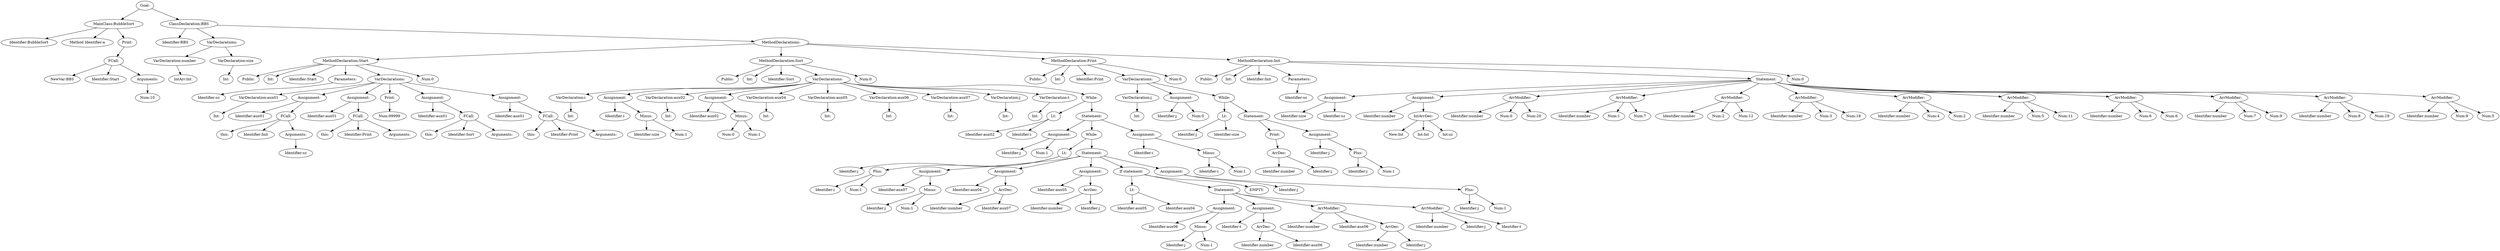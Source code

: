 digraph {
n0 [label="Goal:"];
n1 [label="MainClass:BubbleSort"];
n2 [label="Identifier:BubbleSort"];
n1 -> n2
n3 [label="Method Identifier:a"];
n1 -> n3
n4 [label="Print:"];
n5 [label="FCall:"];
n6 [label="NewVar:BBS"];
n5 -> n6
n7 [label="Identifier:Start"];
n5 -> n7
n8 [label="Arguments:"];
n9 [label="Num:10"];
n8 -> n9
n5 -> n8
n4 -> n5
n1 -> n4
n0 -> n1
n10 [label="ClassDeclaration:BBS"];
n11 [label="Identifier:BBS"];
n10 -> n11
n12 [label="VarDeclarations:"];
n13 [label="VarDeclaration:number"];
n14 [label="IntArr:Int"];
n13 -> n14
n12 -> n13
n15 [label="VarDeclaration:size"];
n16 [label="Int:"];
n15 -> n16
n12 -> n15
n10 -> n12
n17 [label="MethodDeclarations:"];
n18 [label="MethodDeclaration:Start"];
n19 [label="Public:"];
n18 -> n19
n20 [label="Int:"];
n18 -> n20
n21 [label="Identifier:Start"];
n18 -> n21
n22 [label="Parameters:"];
n23 [label="Identifier:sz"];
n22 -> n23
n18 -> n22
n24 [label="VarDeclarations:"];
n25 [label="VarDeclaration:aux01"];
n26 [label="Int:"];
n25 -> n26
n24 -> n25
n27 [label="Assignment:"];
n28 [label="Identifier:aux01"];
n27 -> n28
n29 [label="FCall:"];
n30 [label="this:"];
n29 -> n30
n31 [label="Identifier:Init"];
n29 -> n31
n32 [label="Arguments:"];
n33 [label="Identifier:sz"];
n32 -> n33
n29 -> n32
n27 -> n29
n24 -> n27
n34 [label="Assignment:"];
n35 [label="Identifier:aux01"];
n34 -> n35
n36 [label="FCall:"];
n37 [label="this:"];
n36 -> n37
n38 [label="Identifier:Print"];
n36 -> n38
n39 [label="Arguments:"];
n36 -> n39
n34 -> n36
n24 -> n34
n40 [label="Print:"];
n41 [label="Num:99999"];
n40 -> n41
n24 -> n40
n42 [label="Assignment:"];
n43 [label="Identifier:aux01"];
n42 -> n43
n44 [label="FCall:"];
n45 [label="this:"];
n44 -> n45
n46 [label="Identifier:Sort"];
n44 -> n46
n47 [label="Arguments:"];
n44 -> n47
n42 -> n44
n24 -> n42
n48 [label="Assignment:"];
n49 [label="Identifier:aux01"];
n48 -> n49
n50 [label="FCall:"];
n51 [label="this:"];
n50 -> n51
n52 [label="Identifier:Print"];
n50 -> n52
n53 [label="Arguments:"];
n50 -> n53
n48 -> n50
n24 -> n48
n18 -> n24
n54 [label="Num:0"];
n18 -> n54
n17 -> n18
n55 [label="MethodDeclaration:Sort"];
n56 [label="Public:"];
n55 -> n56
n57 [label="Int:"];
n55 -> n57
n58 [label="Identifier:Sort"];
n55 -> n58
n59 [label="VarDeclarations:"];
n60 [label="VarDeclaration:i"];
n61 [label="Int:"];
n60 -> n61
n59 -> n60
n62 [label="Assignment:"];
n63 [label="Identifier:i"];
n62 -> n63
n64 [label="Minus:"];
n65 [label="Identifier:size"];
n64 -> n65
n66 [label="Num:1"];
n64 -> n66
n62 -> n64
n59 -> n62
n67 [label="VarDeclaration:aux02"];
n68 [label="Int:"];
n67 -> n68
n59 -> n67
n69 [label="Assignment:"];
n70 [label="Identifier:aux02"];
n69 -> n70
n71 [label="Minus:"];
n72 [label="Num:0"];
n71 -> n72
n73 [label="Num:1"];
n71 -> n73
n69 -> n71
n59 -> n69
n74 [label="VarDeclaration:aux04"];
n75 [label="Int:"];
n74 -> n75
n59 -> n74
n76 [label="VarDeclaration:aux05"];
n77 [label="Int:"];
n76 -> n77
n59 -> n76
n78 [label="VarDeclaration:aux06"];
n79 [label="Int:"];
n78 -> n79
n59 -> n78
n80 [label="VarDeclaration:aux07"];
n81 [label="Int:"];
n80 -> n81
n59 -> n80
n82 [label="VarDeclaration:j"];
n83 [label="Int:"];
n82 -> n83
n59 -> n82
n84 [label="VarDeclaration:t"];
n85 [label="Int:"];
n84 -> n85
n59 -> n84
n86 [label="While:"];
n87 [label="Lt:"];
n88 [label="Identifier:aux02"];
n87 -> n88
n89 [label="Identifier:i"];
n87 -> n89
n86 -> n87
n90 [label="Statement:"];
n91 [label="Assignment:"];
n92 [label="Identifier:j"];
n91 -> n92
n93 [label="Num:1"];
n91 -> n93
n90 -> n91
n94 [label="While:"];
n95 [label="Lt:"];
n96 [label="Identifier:j"];
n95 -> n96
n97 [label="Plus:"];
n98 [label="Identifier:i"];
n97 -> n98
n99 [label="Num:1"];
n97 -> n99
n95 -> n97
n94 -> n95
n100 [label="Statement:"];
n101 [label="Assignment:"];
n102 [label="Identifier:aux07"];
n101 -> n102
n103 [label="Minus:"];
n104 [label="Identifier:j"];
n103 -> n104
n105 [label="Num:1"];
n103 -> n105
n101 -> n103
n100 -> n101
n106 [label="Assignment:"];
n107 [label="Identifier:aux04"];
n106 -> n107
n108 [label="ArrDec:"];
n109 [label="Identifier:number"];
n108 -> n109
n110 [label="Identifier:aux07"];
n108 -> n110
n106 -> n108
n100 -> n106
n111 [label="Assignment:"];
n112 [label="Identifier:aux05"];
n111 -> n112
n113 [label="ArrDec:"];
n114 [label="Identifier:number"];
n113 -> n114
n115 [label="Identifier:j"];
n113 -> n115
n111 -> n113
n100 -> n111
n116 [label="If statement:"];
n117 [label="Lt:"];
n118 [label="Identifier:aux05"];
n117 -> n118
n119 [label="Identifier:aux04"];
n117 -> n119
n116 -> n117
n120 [label="Statement:"];
n121 [label="Assignment:"];
n122 [label="Identifier:aux06"];
n121 -> n122
n123 [label="Minus:"];
n124 [label="Identifier:j"];
n123 -> n124
n125 [label="Num:1"];
n123 -> n125
n121 -> n123
n120 -> n121
n126 [label="Assignment:"];
n127 [label="Identifier:t"];
n126 -> n127
n128 [label="ArrDec:"];
n129 [label="Identifier:number"];
n128 -> n129
n130 [label="Identifier:aux06"];
n128 -> n130
n126 -> n128
n120 -> n126
n131 [label="ArrModifier:"];
n132 [label="Identifier:number"];
n131 -> n132
n133 [label="Identifier:aux06"];
n131 -> n133
n134 [label="ArrDec:"];
n135 [label="Identifier:number"];
n134 -> n135
n136 [label="Identifier:j"];
n134 -> n136
n131 -> n134
n120 -> n131
n137 [label="ArrModifier:"];
n138 [label="Identifier:number"];
n137 -> n138
n139 [label="Identifier:j"];
n137 -> n139
n140 [label="Identifier:t"];
n137 -> n140
n120 -> n137
n116 -> n120
n141 [label="EMPTY:"];
n116 -> n141
n100 -> n116
n142 [label="Assignment:"];
n143 [label="Identifier:j"];
n142 -> n143
n144 [label="Plus:"];
n145 [label="Identifier:j"];
n144 -> n145
n146 [label="Num:1"];
n144 -> n146
n142 -> n144
n100 -> n142
n94 -> n100
n90 -> n94
n147 [label="Assignment:"];
n148 [label="Identifier:i"];
n147 -> n148
n149 [label="Minus:"];
n150 [label="Identifier:i"];
n149 -> n150
n151 [label="Num:1"];
n149 -> n151
n147 -> n149
n90 -> n147
n86 -> n90
n59 -> n86
n55 -> n59
n152 [label="Num:0"];
n55 -> n152
n17 -> n55
n153 [label="MethodDeclaration:Print"];
n154 [label="Public:"];
n153 -> n154
n155 [label="Int:"];
n153 -> n155
n156 [label="Identifier:Print"];
n153 -> n156
n157 [label="VarDeclarations:"];
n158 [label="VarDeclaration:j"];
n159 [label="Int:"];
n158 -> n159
n157 -> n158
n160 [label="Assignment:"];
n161 [label="Identifier:j"];
n160 -> n161
n162 [label="Num:0"];
n160 -> n162
n157 -> n160
n163 [label="While:"];
n164 [label="Lt:"];
n165 [label="Identifier:j"];
n164 -> n165
n166 [label="Identifier:size"];
n164 -> n166
n163 -> n164
n167 [label="Statement:"];
n168 [label="Print:"];
n169 [label="ArrDec:"];
n170 [label="Identifier:number"];
n169 -> n170
n171 [label="Identifier:j"];
n169 -> n171
n168 -> n169
n167 -> n168
n172 [label="Assignment:"];
n173 [label="Identifier:j"];
n172 -> n173
n174 [label="Plus:"];
n175 [label="Identifier:j"];
n174 -> n175
n176 [label="Num:1"];
n174 -> n176
n172 -> n174
n167 -> n172
n163 -> n167
n157 -> n163
n153 -> n157
n177 [label="Num:0"];
n153 -> n177
n17 -> n153
n178 [label="MethodDeclaration:Init"];
n179 [label="Public:"];
n178 -> n179
n180 [label="Int:"];
n178 -> n180
n181 [label="Identifier:Init"];
n178 -> n181
n182 [label="Parameters:"];
n183 [label="Identifier:sz"];
n182 -> n183
n178 -> n182
n184 [label="Statement:"];
n185 [label="Assignment:"];
n186 [label="Identifier:size"];
n185 -> n186
n187 [label="Identifier:sz"];
n185 -> n187
n184 -> n185
n188 [label="Assignment:"];
n189 [label="Identifier:number"];
n188 -> n189
n190 [label="IntArrDec:"];
n191 [label="New:Int"];
n190 -> n191
n192 [label="Int:Int"];
n190 -> n192
n193 [label="Int:sz"];
n190 -> n193
n188 -> n190
n184 -> n188
n194 [label="ArrModifier:"];
n195 [label="Identifier:number"];
n194 -> n195
n196 [label="Num:0"];
n194 -> n196
n197 [label="Num:20"];
n194 -> n197
n184 -> n194
n198 [label="ArrModifier:"];
n199 [label="Identifier:number"];
n198 -> n199
n200 [label="Num:1"];
n198 -> n200
n201 [label="Num:7"];
n198 -> n201
n184 -> n198
n202 [label="ArrModifier:"];
n203 [label="Identifier:number"];
n202 -> n203
n204 [label="Num:2"];
n202 -> n204
n205 [label="Num:12"];
n202 -> n205
n184 -> n202
n206 [label="ArrModifier:"];
n207 [label="Identifier:number"];
n206 -> n207
n208 [label="Num:3"];
n206 -> n208
n209 [label="Num:18"];
n206 -> n209
n184 -> n206
n210 [label="ArrModifier:"];
n211 [label="Identifier:number"];
n210 -> n211
n212 [label="Num:4"];
n210 -> n212
n213 [label="Num:2"];
n210 -> n213
n184 -> n210
n214 [label="ArrModifier:"];
n215 [label="Identifier:number"];
n214 -> n215
n216 [label="Num:5"];
n214 -> n216
n217 [label="Num:11"];
n214 -> n217
n184 -> n214
n218 [label="ArrModifier:"];
n219 [label="Identifier:number"];
n218 -> n219
n220 [label="Num:6"];
n218 -> n220
n221 [label="Num:6"];
n218 -> n221
n184 -> n218
n222 [label="ArrModifier:"];
n223 [label="Identifier:number"];
n222 -> n223
n224 [label="Num:7"];
n222 -> n224
n225 [label="Num:9"];
n222 -> n225
n184 -> n222
n226 [label="ArrModifier:"];
n227 [label="Identifier:number"];
n226 -> n227
n228 [label="Num:8"];
n226 -> n228
n229 [label="Num:19"];
n226 -> n229
n184 -> n226
n230 [label="ArrModifier:"];
n231 [label="Identifier:number"];
n230 -> n231
n232 [label="Num:9"];
n230 -> n232
n233 [label="Num:5"];
n230 -> n233
n184 -> n230
n178 -> n184
n234 [label="Num:0"];
n178 -> n234
n17 -> n178
n10 -> n17
n0 -> n10
}

